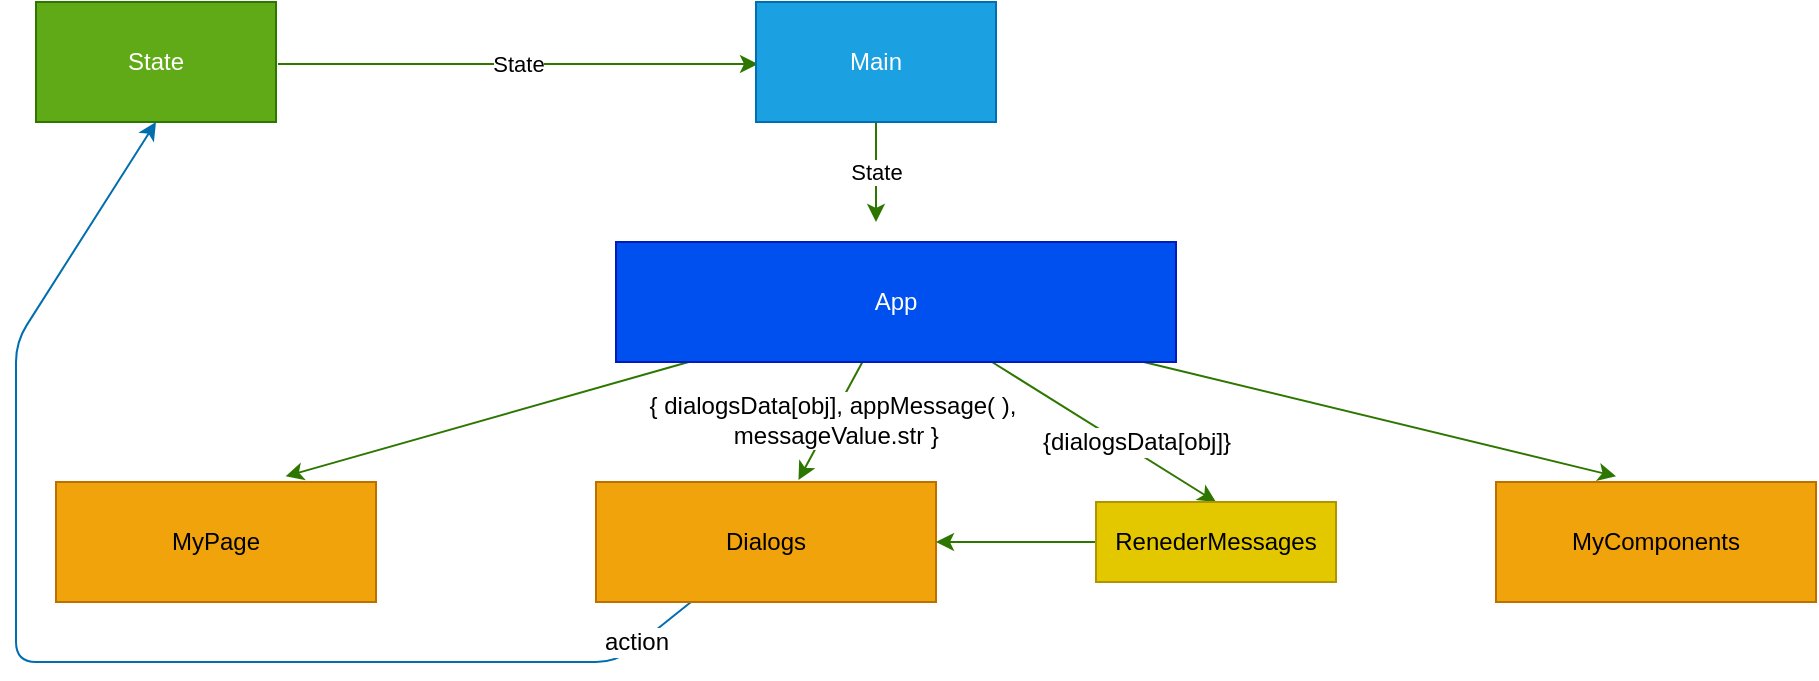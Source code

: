 <mxfile>
    <diagram id="cBAnHd3H4Ue4XTYPttxJ" name="Page-1">
        <mxGraphModel dx="826" dy="583" grid="1" gridSize="10" guides="1" tooltips="1" connect="1" arrows="1" fold="1" page="1" pageScale="1" pageWidth="1100" pageHeight="850" math="0" shadow="0">
            <root>
                <mxCell id="0"/>
                <mxCell id="1" parent="0"/>
                <mxCell id="10" value="State" style="edgeStyle=none;html=1;fillColor=#60a917;strokeColor=#2D7600;" parent="1" edge="1">
                    <mxGeometry relative="1" as="geometry">
                        <mxPoint x="251" y="61" as="sourcePoint"/>
                        <mxPoint x="491" y="61" as="targetPoint"/>
                    </mxGeometry>
                </mxCell>
                <mxCell id="2" value="State&lt;br&gt;" style="rounded=0;whiteSpace=wrap;html=1;fillColor=#60a917;fontColor=#ffffff;strokeColor=#2D7600;" parent="1" vertex="1">
                    <mxGeometry x="130" y="30" width="120" height="60" as="geometry"/>
                </mxCell>
                <mxCell id="11" value="State" style="edgeStyle=none;html=1;fillColor=#60a917;strokeColor=#2D7600;" parent="1" source="3" edge="1">
                    <mxGeometry relative="1" as="geometry">
                        <mxPoint x="550" y="140" as="targetPoint"/>
                    </mxGeometry>
                </mxCell>
                <mxCell id="3" value="Main" style="rounded=0;whiteSpace=wrap;html=1;fillColor=#1ba1e2;fontColor=#ffffff;strokeColor=#006EAF;" parent="1" vertex="1">
                    <mxGeometry x="490" y="30" width="120" height="60" as="geometry"/>
                </mxCell>
                <mxCell id="14" value="{ dialogsData[obj], appMessage( ),&lt;br&gt;&amp;nbsp;messageValue.str }" style="edgeStyle=none;html=1;fontSize=12;fillColor=#60a917;strokeColor=#2D7600;" parent="1" edge="1">
                    <mxGeometry relative="1" as="geometry">
                        <mxPoint x="543.75" y="209" as="sourcePoint"/>
                        <mxPoint x="511.25" y="269" as="targetPoint"/>
                    </mxGeometry>
                </mxCell>
                <mxCell id="15" value="{dialogsData[obj]}" style="edgeStyle=none;html=1;entryX=0.5;entryY=0;entryDx=0;entryDy=0;fontSize=12;fillColor=#60a917;strokeColor=#2D7600;" parent="1" source="5" target="9" edge="1">
                    <mxGeometry x="0.246" y="4" relative="1" as="geometry">
                        <mxPoint as="offset"/>
                    </mxGeometry>
                </mxCell>
                <mxCell id="17" style="edgeStyle=none;html=1;entryX=0.375;entryY=-0.047;entryDx=0;entryDy=0;entryPerimeter=0;fontSize=12;fillColor=#60a917;strokeColor=#2D7600;" parent="1" source="5" target="8" edge="1">
                    <mxGeometry relative="1" as="geometry"/>
                </mxCell>
                <mxCell id="18" style="edgeStyle=none;html=1;entryX=0.705;entryY=-0.047;entryDx=0;entryDy=0;entryPerimeter=0;fontSize=12;fillColor=#60a917;strokeColor=#2D7600;" parent="1" edge="1">
                    <mxGeometry relative="1" as="geometry">
                        <mxPoint x="456.288" y="210" as="sourcePoint"/>
                        <mxPoint x="254.8" y="267.18" as="targetPoint"/>
                    </mxGeometry>
                </mxCell>
                <mxCell id="5" value="App&lt;br&gt;" style="rounded=0;whiteSpace=wrap;html=1;fillColor=#0050ef;fontColor=#ffffff;strokeColor=#001DBC;" parent="1" vertex="1">
                    <mxGeometry x="420" y="150" width="280" height="60" as="geometry"/>
                </mxCell>
                <mxCell id="6" value="MyPage&lt;br&gt;" style="rounded=0;whiteSpace=wrap;html=1;fillColor=#f0a30a;fontColor=#000000;strokeColor=#BD7000;" parent="1" vertex="1">
                    <mxGeometry x="140" y="270" width="160" height="60" as="geometry"/>
                </mxCell>
                <mxCell id="19" value="action" style="edgeStyle=none;html=1;fontSize=12;entryX=0.5;entryY=1;entryDx=0;entryDy=0;fillColor=#1ba1e2;strokeColor=#006EAF;" parent="1" source="7" target="2" edge="1">
                    <mxGeometry x="-0.894" y="-2" relative="1" as="geometry">
                        <mxPoint x="425" y="370" as="targetPoint"/>
                        <Array as="points">
                            <mxPoint x="420" y="360"/>
                            <mxPoint x="260" y="360"/>
                            <mxPoint x="120" y="360"/>
                            <mxPoint x="120" y="200"/>
                        </Array>
                        <mxPoint as="offset"/>
                    </mxGeometry>
                </mxCell>
                <mxCell id="7" value="Dialogs" style="rounded=0;whiteSpace=wrap;html=1;fillColor=#f0a30a;fontColor=#000000;strokeColor=#BD7000;" parent="1" vertex="1">
                    <mxGeometry x="410" y="270" width="170" height="60" as="geometry"/>
                </mxCell>
                <mxCell id="8" value="MyComponents" style="rounded=0;whiteSpace=wrap;html=1;fillColor=#f0a30a;fontColor=#000000;strokeColor=#BD7000;" parent="1" vertex="1">
                    <mxGeometry x="860" y="270" width="160" height="60" as="geometry"/>
                </mxCell>
                <mxCell id="16" style="edgeStyle=none;html=1;fontSize=12;fillColor=#60a917;strokeColor=#2D7600;" parent="1" source="9" target="7" edge="1">
                    <mxGeometry relative="1" as="geometry">
                        <mxPoint x="520" y="300" as="targetPoint"/>
                    </mxGeometry>
                </mxCell>
                <mxCell id="9" value="&lt;font style=&quot;font-size: 12px;&quot;&gt;RenederMessages&lt;/font&gt;" style="rounded=0;whiteSpace=wrap;html=1;fillColor=#e3c800;fontColor=#000000;strokeColor=#B09500;" parent="1" vertex="1">
                    <mxGeometry x="660" y="280" width="120" height="40" as="geometry"/>
                </mxCell>
            </root>
        </mxGraphModel>
    </diagram>
</mxfile>